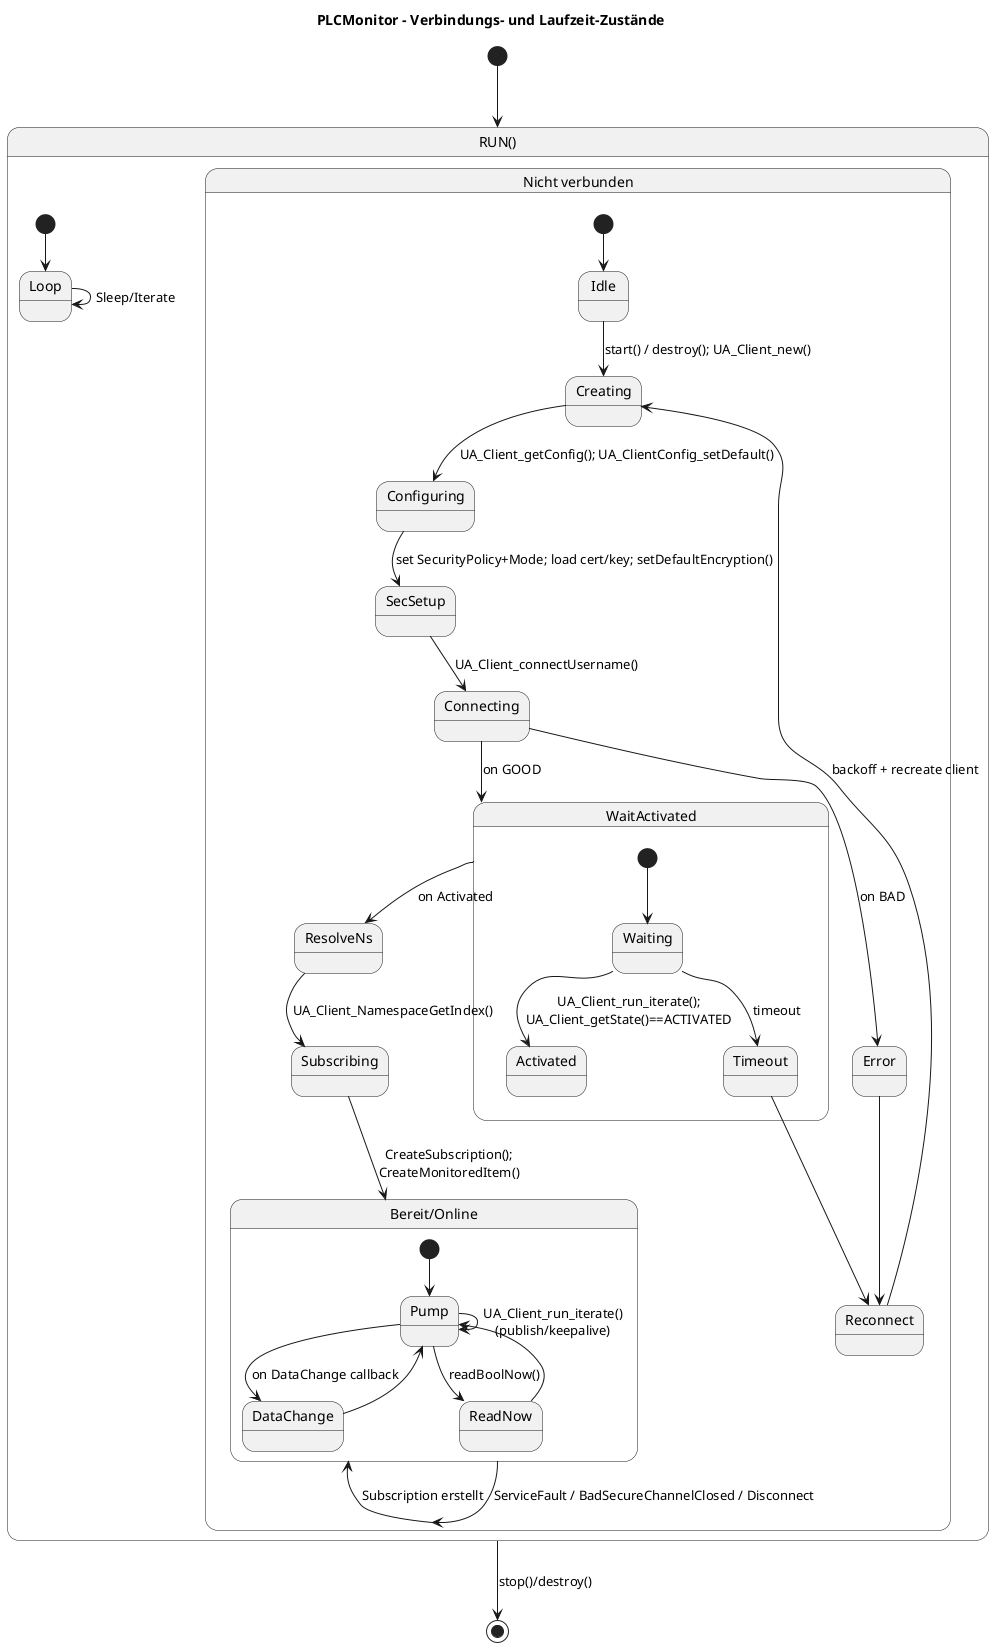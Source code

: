 @startuml state
title PLCMonitor – Verbindungs- und Laufzeit-Zustände

state "RUN()" as RUN {
  [*] --> Loop

  state "Nicht verbunden" as NOTCONN {
    [*] --> Idle
    Idle --> Creating : start() / destroy(); UA_Client_new()
    Creating --> Configuring : UA_Client_getConfig(); UA_ClientConfig_setDefault()
    Configuring --> SecSetup : set SecurityPolicy+Mode; load cert/key; setDefaultEncryption()
    SecSetup --> Connecting : UA_Client_connectUsername()
    Connecting --> WaitActivated : on GOOD
    Connecting --> Error : on BAD

    state WaitActivated {
      [*] --> Waiting
      Waiting --> Activated : UA_Client_run_iterate();\nUA_Client_getState()==ACTIVATED
      Waiting --> Timeout : timeout
    }

    WaitActivated --> ResolveNs : on Activated
    ResolveNs --> Subscribing : UA_Client_NamespaceGetIndex()
    Subscribing --> READY : CreateSubscription();\nCreateMonitoredItem()
    Timeout --> Reconnect
    Error --> Reconnect
    Reconnect --> Creating : backoff + recreate client
  }

  state "Bereit/Online" as READY {
    [*] --> Pump
    Pump --> Pump : UA_Client_run_iterate()\n(publish/keepalive)
    Pump --> DataChange : on DataChange callback
    DataChange --> Pump
    Pump --> ReadNow : readBoolNow()
    ReadNow --> Pump
  }

  NOTCONN --> READY : Subscription erstellt
  READY --> NOTCONN : ServiceFault / BadSecureChannelClosed / Disconnect

  Loop --> Loop : Sleep/Iterate
}

[*] --> RUN
RUN --> [*] : stop()/destroy()
@enduml
